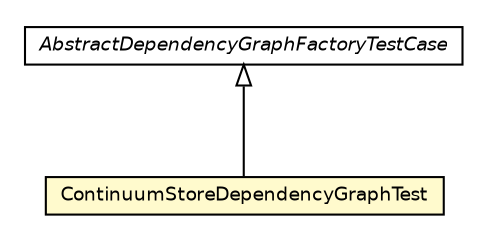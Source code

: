 #!/usr/local/bin/dot
#
# Class diagram 
# Generated by UmlGraph version 4.6 (http://www.spinellis.gr/sw/umlgraph)
#

digraph G {
	edge [fontname="Helvetica",fontsize=10,labelfontname="Helvetica",labelfontsize=10];
	node [fontname="Helvetica",fontsize=10,shape=plaintext];
	// org.apache.maven.archiva.dependency.graph.ContinuumStoreDependencyGraphTest
	c38780 [label=<<table border="0" cellborder="1" cellspacing="0" cellpadding="2" port="p" bgcolor="lemonChiffon" href="./ContinuumStoreDependencyGraphTest.html">
		<tr><td><table border="0" cellspacing="0" cellpadding="1">
			<tr><td> ContinuumStoreDependencyGraphTest </td></tr>
		</table></td></tr>
		</table>>, fontname="Helvetica", fontcolor="black", fontsize=9.0];
	// org.apache.maven.archiva.dependency.graph.AbstractDependencyGraphFactoryTestCase
	c38789 [label=<<table border="0" cellborder="1" cellspacing="0" cellpadding="2" port="p" href="./AbstractDependencyGraphFactoryTestCase.html">
		<tr><td><table border="0" cellspacing="0" cellpadding="1">
			<tr><td><font face="Helvetica-Oblique"> AbstractDependencyGraphFactoryTestCase </font></td></tr>
		</table></td></tr>
		</table>>, fontname="Helvetica", fontcolor="black", fontsize=9.0];
	//org.apache.maven.archiva.dependency.graph.ContinuumStoreDependencyGraphTest extends org.apache.maven.archiva.dependency.graph.AbstractDependencyGraphFactoryTestCase
	c38789:p -> c38780:p [dir=back,arrowtail=empty];
}

